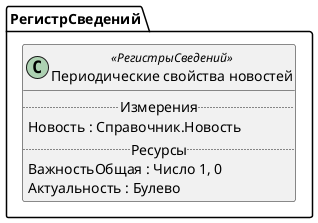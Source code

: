 ﻿@startuml ПериодическиеСвойстваНовостей
'!include templates.wsd
'..\include templates.wsd
class РегистрСведений.ПериодическиеСвойстваНовостей as "Периодические свойства новостей" <<РегистрыСведений>>
{
..Измерения..
Новость : Справочник.Новость
..Ресурсы..
ВажностьОбщая : Число 1, 0
Актуальность : Булево
}
@enduml
